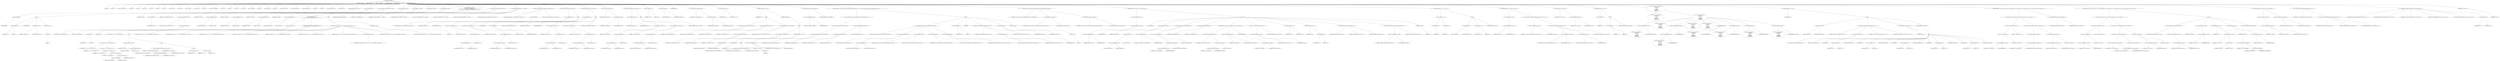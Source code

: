 digraph hostapd_notif_assoc {  
"1000131" [label = "(METHOD,hostapd_notif_assoc)" ]
"1000132" [label = "(PARAM,hostapd_data *hapd)" ]
"1000133" [label = "(PARAM,const u8 *addr)" ]
"1000134" [label = "(PARAM,const u8 *req_ies)" ]
"1000135" [label = "(PARAM,size_t req_ies_len)" ]
"1000136" [label = "(PARAM,int reassoc)" ]
"1000137" [label = "(BLOCK,,)" ]
"1000138" [label = "(LOCAL,v7: int)" ]
"1000139" [label = "(LOCAL,v8: int)" ]
"1000140" [label = "(LOCAL,v9: const unsigned __int8 *)" ]
"1000141" [label = "(LOCAL,v10: int)" ]
"1000142" [label = "(LOCAL,v11: int)" ]
"1000143" [label = "(LOCAL,v12: int)" ]
"1000144" [label = "(LOCAL,v13: int)" ]
"1000145" [label = "(LOCAL,v14: int)" ]
"1000146" [label = "(LOCAL,v15: int)" ]
"1000147" [label = "(LOCAL,v16: const u8 *)" ]
"1000148" [label = "(LOCAL,v17: size_t)" ]
"1000149" [label = "(LOCAL,v18: sta_info *)" ]
"1000150" [label = "(LOCAL,v19: sta_info *)" ]
"1000151" [label = "(LOCAL,v20: int)" ]
"1000152" [label = "(LOCAL,v21: wpa_state_machine *)" ]
"1000153" [label = "(LOCAL,v22: int)" ]
"1000154" [label = "(LOCAL,v23: u8 *)" ]
"1000155" [label = "(LOCAL,v25: int)" ]
"1000156" [label = "(LOCAL,v26: u32)" ]
"1000157" [label = "(LOCAL,v27: unsigned int)" ]
"1000158" [label = "(LOCAL,v28: int)" ]
"1000159" [label = "(LOCAL,v29: wpa_event)" ]
"1000160" [label = "(LOCAL,v30: int)" ]
"1000161" [label = "(LOCAL,fmt: unsigned __int8 *)" ]
"1000162" [label = "(LOCAL,fmta: unsigned __int8 *)" ]
"1000163" [label = "(LOCAL,fmtb: unsigned __int8 *)" ]
"1000164" [label = "(LOCAL,v34: int)" ]
"1000165" [label = "(LOCAL,v37: int)" ]
"1000166" [label = "(LOCAL,elems: ieee802_11_elems)" ]
"1000167" [label = "(LOCAL,buf: u8 [ 1064 ])" ]
"1000168" [label = "(CONTROL_STRUCTURE,if ( !addr ),if ( !addr ))" ]
"1000169" [label = "(<operator>.logicalNot,!addr)" ]
"1000170" [label = "(IDENTIFIER,addr,!addr)" ]
"1000171" [label = "(BLOCK,,)" ]
"1000172" [label = "(<operator>.assignment,v7 = 2)" ]
"1000173" [label = "(IDENTIFIER,v7,v7 = 2)" ]
"1000174" [label = "(LITERAL,2,v7 = 2)" ]
"1000175" [label = "(JUMP_TARGET,LABEL_3)" ]
"1000176" [label = "(wpa_printf,wpa_printf(v7, fmt))" ]
"1000177" [label = "(IDENTIFIER,v7,wpa_printf(v7, fmt))" ]
"1000178" [label = "(IDENTIFIER,fmt,wpa_printf(v7, fmt))" ]
"1000179" [label = "(RETURN,return -1;,return -1;)" ]
"1000180" [label = "(<operator>.minus,-1)" ]
"1000181" [label = "(LITERAL,1,-1)" ]
"1000182" [label = "(<operator>.assignment,v8 = *addr)" ]
"1000183" [label = "(IDENTIFIER,v8,v8 = *addr)" ]
"1000184" [label = "(<operator>.indirection,*addr)" ]
"1000185" [label = "(IDENTIFIER,addr,v8 = *addr)" ]
"1000186" [label = "(<operator>.assignment,v9 = (const unsigned __int8 *)addr[1])" ]
"1000187" [label = "(IDENTIFIER,v9,v9 = (const unsigned __int8 *)addr[1])" ]
"1000188" [label = "(<operator>.cast,(const unsigned __int8 *)addr[1])" ]
"1000189" [label = "(UNKNOWN,const unsigned __int8 *,const unsigned __int8 *)" ]
"1000190" [label = "(<operator>.indirectIndexAccess,addr[1])" ]
"1000191" [label = "(IDENTIFIER,addr,(const unsigned __int8 *)addr[1])" ]
"1000192" [label = "(LITERAL,1,(const unsigned __int8 *)addr[1])" ]
"1000193" [label = "(<operator>.assignment,v10 = addr[2])" ]
"1000194" [label = "(IDENTIFIER,v10,v10 = addr[2])" ]
"1000195" [label = "(<operator>.indirectIndexAccess,addr[2])" ]
"1000196" [label = "(IDENTIFIER,addr,v10 = addr[2])" ]
"1000197" [label = "(LITERAL,2,v10 = addr[2])" ]
"1000198" [label = "(<operator>.assignment,v11 = addr[3])" ]
"1000199" [label = "(IDENTIFIER,v11,v11 = addr[3])" ]
"1000200" [label = "(<operator>.indirectIndexAccess,addr[3])" ]
"1000201" [label = "(IDENTIFIER,addr,v11 = addr[3])" ]
"1000202" [label = "(LITERAL,3,v11 = addr[3])" ]
"1000203" [label = "(<operator>.assignment,v12 = addr[4])" ]
"1000204" [label = "(IDENTIFIER,v12,v12 = addr[4])" ]
"1000205" [label = "(<operator>.indirectIndexAccess,addr[4])" ]
"1000206" [label = "(IDENTIFIER,addr,v12 = addr[4])" ]
"1000207" [label = "(LITERAL,4,v12 = addr[4])" ]
"1000208" [label = "(<operator>.assignment,v13 = addr[5])" ]
"1000209" [label = "(IDENTIFIER,v13,v13 = addr[5])" ]
"1000210" [label = "(<operator>.indirectIndexAccess,addr[5])" ]
"1000211" [label = "(IDENTIFIER,addr,v13 = addr[5])" ]
"1000212" [label = "(LITERAL,5,v13 = addr[5])" ]
"1000213" [label = "(CONTROL_STRUCTURE,if ( (v8 & 1) != 0\n    || !(v12 | v11 | v10 | v8 | (unsigned int)v9 | v13)\n    || (v37 = addr[5], v14 = memcmp(addr, hapd->own_addr, 6u), v13 = v37, !v14) ),if ( (v8 & 1) != 0\n    || !(v12 | v11 | v10 | v8 | (unsigned int)v9 | v13)\n    || (v37 = addr[5], v14 = memcmp(addr, hapd->own_addr, 6u), v13 = v37, !v14) ))" ]
"1000214" [label = "(<operator>.logicalOr,(v8 & 1) != 0\n    || !(v12 | v11 | v10 | v8 | (unsigned int)v9 | v13)\n    || (v37 = addr[5], v14 = memcmp(addr, hapd->own_addr, 6u), v13 = v37, !v14))" ]
"1000215" [label = "(<operator>.notEquals,(v8 & 1) != 0)" ]
"1000216" [label = "(<operator>.and,v8 & 1)" ]
"1000217" [label = "(IDENTIFIER,v8,v8 & 1)" ]
"1000218" [label = "(LITERAL,1,v8 & 1)" ]
"1000219" [label = "(LITERAL,0,(v8 & 1) != 0)" ]
"1000220" [label = "(<operator>.logicalOr,!(v12 | v11 | v10 | v8 | (unsigned int)v9 | v13)\n    || (v37 = addr[5], v14 = memcmp(addr, hapd->own_addr, 6u), v13 = v37, !v14))" ]
"1000221" [label = "(<operator>.logicalNot,!(v12 | v11 | v10 | v8 | (unsigned int)v9 | v13))" ]
"1000222" [label = "(<operator>.or,v12 | v11 | v10 | v8 | (unsigned int)v9 | v13)" ]
"1000223" [label = "(IDENTIFIER,v12,v12 | v11 | v10 | v8 | (unsigned int)v9 | v13)" ]
"1000224" [label = "(<operator>.or,v11 | v10 | v8 | (unsigned int)v9 | v13)" ]
"1000225" [label = "(IDENTIFIER,v11,v11 | v10 | v8 | (unsigned int)v9 | v13)" ]
"1000226" [label = "(<operator>.or,v10 | v8 | (unsigned int)v9 | v13)" ]
"1000227" [label = "(IDENTIFIER,v10,v10 | v8 | (unsigned int)v9 | v13)" ]
"1000228" [label = "(<operator>.or,v8 | (unsigned int)v9 | v13)" ]
"1000229" [label = "(IDENTIFIER,v8,v8 | (unsigned int)v9 | v13)" ]
"1000230" [label = "(<operator>.or,(unsigned int)v9 | v13)" ]
"1000231" [label = "(<operator>.cast,(unsigned int)v9)" ]
"1000232" [label = "(UNKNOWN,unsigned int,unsigned int)" ]
"1000233" [label = "(IDENTIFIER,v9,(unsigned int)v9)" ]
"1000234" [label = "(IDENTIFIER,v13,(unsigned int)v9 | v13)" ]
"1000235" [label = "(BLOCK,,)" ]
"1000236" [label = "(<operator>.assignment,v37 = addr[5])" ]
"1000237" [label = "(IDENTIFIER,v37,v37 = addr[5])" ]
"1000238" [label = "(<operator>.indirectIndexAccess,addr[5])" ]
"1000239" [label = "(IDENTIFIER,addr,v37 = addr[5])" ]
"1000240" [label = "(LITERAL,5,v37 = addr[5])" ]
"1000241" [label = "(BLOCK,,)" ]
"1000242" [label = "(<operator>.assignment,v14 = memcmp(addr, hapd->own_addr, 6u))" ]
"1000243" [label = "(IDENTIFIER,v14,v14 = memcmp(addr, hapd->own_addr, 6u))" ]
"1000244" [label = "(memcmp,memcmp(addr, hapd->own_addr, 6u))" ]
"1000245" [label = "(IDENTIFIER,addr,memcmp(addr, hapd->own_addr, 6u))" ]
"1000246" [label = "(<operator>.indirectFieldAccess,hapd->own_addr)" ]
"1000247" [label = "(IDENTIFIER,hapd,memcmp(addr, hapd->own_addr, 6u))" ]
"1000248" [label = "(FIELD_IDENTIFIER,own_addr,own_addr)" ]
"1000249" [label = "(LITERAL,6u,memcmp(addr, hapd->own_addr, 6u))" ]
"1000250" [label = "(BLOCK,,)" ]
"1000251" [label = "(<operator>.assignment,v13 = v37)" ]
"1000252" [label = "(IDENTIFIER,v13,v13 = v37)" ]
"1000253" [label = "(IDENTIFIER,v37,v13 = v37)" ]
"1000254" [label = "(<operator>.logicalNot,!v14)" ]
"1000255" [label = "(IDENTIFIER,v14,!v14)" ]
"1000256" [label = "(BLOCK,,)" ]
"1000257" [label = "(wpa_printf,wpa_printf(2, v9, v10, v11, v12, v13, v34, &_stack_chk_guard, req_ies, req_ies_len))" ]
"1000258" [label = "(LITERAL,2,wpa_printf(2, v9, v10, v11, v12, v13, v34, &_stack_chk_guard, req_ies, req_ies_len))" ]
"1000259" [label = "(IDENTIFIER,v9,wpa_printf(2, v9, v10, v11, v12, v13, v34, &_stack_chk_guard, req_ies, req_ies_len))" ]
"1000260" [label = "(IDENTIFIER,v10,wpa_printf(2, v9, v10, v11, v12, v13, v34, &_stack_chk_guard, req_ies, req_ies_len))" ]
"1000261" [label = "(IDENTIFIER,v11,wpa_printf(2, v9, v10, v11, v12, v13, v34, &_stack_chk_guard, req_ies, req_ies_len))" ]
"1000262" [label = "(IDENTIFIER,v12,wpa_printf(2, v9, v10, v11, v12, v13, v34, &_stack_chk_guard, req_ies, req_ies_len))" ]
"1000263" [label = "(IDENTIFIER,v13,wpa_printf(2, v9, v10, v11, v12, v13, v34, &_stack_chk_guard, req_ies, req_ies_len))" ]
"1000264" [label = "(IDENTIFIER,v34,wpa_printf(2, v9, v10, v11, v12, v13, v34, &_stack_chk_guard, req_ies, req_ies_len))" ]
"1000265" [label = "(<operator>.addressOf,&_stack_chk_guard)" ]
"1000266" [label = "(IDENTIFIER,_stack_chk_guard,wpa_printf(2, v9, v10, v11, v12, v13, v34, &_stack_chk_guard, req_ies, req_ies_len))" ]
"1000267" [label = "(IDENTIFIER,req_ies,wpa_printf(2, v9, v10, v11, v12, v13, v34, &_stack_chk_guard, req_ies, req_ies_len))" ]
"1000268" [label = "(IDENTIFIER,req_ies_len,wpa_printf(2, v9, v10, v11, v12, v13, v34, &_stack_chk_guard, req_ies, req_ies_len))" ]
"1000269" [label = "(RETURN,return 0;,return 0;)" ]
"1000270" [label = "(LITERAL,0,return 0;)" ]
"1000271" [label = "(random_add_randomness,random_add_randomness(addr, 6u))" ]
"1000272" [label = "(IDENTIFIER,addr,random_add_randomness(addr, 6u))" ]
"1000273" [label = "(LITERAL,6u,random_add_randomness(addr, 6u))" ]
"1000274" [label = "(hostapd_logger,hostapd_logger(hapd, addr, 1u, 2, \"associated\"))" ]
"1000275" [label = "(IDENTIFIER,hapd,hostapd_logger(hapd, addr, 1u, 2, \"associated\"))" ]
"1000276" [label = "(IDENTIFIER,addr,hostapd_logger(hapd, addr, 1u, 2, \"associated\"))" ]
"1000277" [label = "(LITERAL,1u,hostapd_logger(hapd, addr, 1u, 2, \"associated\"))" ]
"1000278" [label = "(LITERAL,2,hostapd_logger(hapd, addr, 1u, 2, \"associated\"))" ]
"1000279" [label = "(LITERAL,\"associated\",hostapd_logger(hapd, addr, 1u, 2, \"associated\"))" ]
"1000280" [label = "(ieee802_11_parse_elems,ieee802_11_parse_elems(req_ies, req_ies_len, &elems, 0))" ]
"1000281" [label = "(IDENTIFIER,req_ies,ieee802_11_parse_elems(req_ies, req_ies_len, &elems, 0))" ]
"1000282" [label = "(IDENTIFIER,req_ies_len,ieee802_11_parse_elems(req_ies, req_ies_len, &elems, 0))" ]
"1000283" [label = "(<operator>.addressOf,&elems)" ]
"1000284" [label = "(IDENTIFIER,elems,ieee802_11_parse_elems(req_ies, req_ies_len, &elems, 0))" ]
"1000285" [label = "(LITERAL,0,ieee802_11_parse_elems(req_ies, req_ies_len, &elems, 0))" ]
"1000286" [label = "(CONTROL_STRUCTURE,if ( elems.wps_ie ),if ( elems.wps_ie ))" ]
"1000287" [label = "(<operator>.fieldAccess,elems.wps_ie)" ]
"1000288" [label = "(IDENTIFIER,elems,if ( elems.wps_ie ))" ]
"1000289" [label = "(FIELD_IDENTIFIER,wps_ie,wps_ie)" ]
"1000290" [label = "(BLOCK,,)" ]
"1000291" [label = "(<operator>.assignment,v16 = elems.wps_ie - 2)" ]
"1000292" [label = "(IDENTIFIER,v16,v16 = elems.wps_ie - 2)" ]
"1000293" [label = "(<operator>.subtraction,elems.wps_ie - 2)" ]
"1000294" [label = "(<operator>.fieldAccess,elems.wps_ie)" ]
"1000295" [label = "(IDENTIFIER,elems,elems.wps_ie - 2)" ]
"1000296" [label = "(FIELD_IDENTIFIER,wps_ie,wps_ie)" ]
"1000297" [label = "(LITERAL,2,elems.wps_ie - 2)" ]
"1000298" [label = "(<operator>.assignment,v17 = elems.wps_ie_len + 2)" ]
"1000299" [label = "(IDENTIFIER,v17,v17 = elems.wps_ie_len + 2)" ]
"1000300" [label = "(<operator>.addition,elems.wps_ie_len + 2)" ]
"1000301" [label = "(<operator>.fieldAccess,elems.wps_ie_len)" ]
"1000302" [label = "(IDENTIFIER,elems,elems.wps_ie_len + 2)" ]
"1000303" [label = "(FIELD_IDENTIFIER,wps_ie_len,wps_ie_len)" ]
"1000304" [label = "(LITERAL,2,elems.wps_ie_len + 2)" ]
"1000305" [label = "(JUMP_TARGET,LABEL_11)" ]
"1000306" [label = "(wpa_printf,wpa_printf(2, fmta))" ]
"1000307" [label = "(LITERAL,2,wpa_printf(2, fmta))" ]
"1000308" [label = "(IDENTIFIER,fmta,wpa_printf(2, fmta))" ]
"1000309" [label = "(CONTROL_STRUCTURE,goto LABEL_12;,goto LABEL_12;)" ]
"1000310" [label = "(CONTROL_STRUCTURE,if ( elems.rsn_ie ),if ( elems.rsn_ie ))" ]
"1000311" [label = "(<operator>.fieldAccess,elems.rsn_ie)" ]
"1000312" [label = "(IDENTIFIER,elems,if ( elems.rsn_ie ))" ]
"1000313" [label = "(FIELD_IDENTIFIER,rsn_ie,rsn_ie)" ]
"1000314" [label = "(BLOCK,,)" ]
"1000315" [label = "(<operator>.assignment,v16 = elems.rsn_ie - 2)" ]
"1000316" [label = "(IDENTIFIER,v16,v16 = elems.rsn_ie - 2)" ]
"1000317" [label = "(<operator>.subtraction,elems.rsn_ie - 2)" ]
"1000318" [label = "(<operator>.fieldAccess,elems.rsn_ie)" ]
"1000319" [label = "(IDENTIFIER,elems,elems.rsn_ie - 2)" ]
"1000320" [label = "(FIELD_IDENTIFIER,rsn_ie,rsn_ie)" ]
"1000321" [label = "(LITERAL,2,elems.rsn_ie - 2)" ]
"1000322" [label = "(<operator>.assignment,v17 = elems.rsn_ie_len + 2)" ]
"1000323" [label = "(IDENTIFIER,v17,v17 = elems.rsn_ie_len + 2)" ]
"1000324" [label = "(<operator>.addition,elems.rsn_ie_len + 2)" ]
"1000325" [label = "(<operator>.fieldAccess,elems.rsn_ie_len)" ]
"1000326" [label = "(IDENTIFIER,elems,elems.rsn_ie_len + 2)" ]
"1000327" [label = "(FIELD_IDENTIFIER,rsn_ie_len,rsn_ie_len)" ]
"1000328" [label = "(LITERAL,2,elems.rsn_ie_len + 2)" ]
"1000329" [label = "(CONTROL_STRUCTURE,goto LABEL_11;,goto LABEL_11;)" ]
"1000330" [label = "(<operator>.assignment,v16 = elems.wpa_ie)" ]
"1000331" [label = "(IDENTIFIER,v16,v16 = elems.wpa_ie)" ]
"1000332" [label = "(<operator>.fieldAccess,elems.wpa_ie)" ]
"1000333" [label = "(IDENTIFIER,elems,v16 = elems.wpa_ie)" ]
"1000334" [label = "(FIELD_IDENTIFIER,wpa_ie,wpa_ie)" ]
"1000335" [label = "(CONTROL_STRUCTURE,if ( elems.wpa_ie ),if ( elems.wpa_ie ))" ]
"1000336" [label = "(<operator>.fieldAccess,elems.wpa_ie)" ]
"1000337" [label = "(IDENTIFIER,elems,if ( elems.wpa_ie ))" ]
"1000338" [label = "(FIELD_IDENTIFIER,wpa_ie,wpa_ie)" ]
"1000339" [label = "(BLOCK,,)" ]
"1000340" [label = "(<operator>.assignment,v16 = elems.wpa_ie - 2)" ]
"1000341" [label = "(IDENTIFIER,v16,v16 = elems.wpa_ie - 2)" ]
"1000342" [label = "(<operator>.subtraction,elems.wpa_ie - 2)" ]
"1000343" [label = "(<operator>.fieldAccess,elems.wpa_ie)" ]
"1000344" [label = "(IDENTIFIER,elems,elems.wpa_ie - 2)" ]
"1000345" [label = "(FIELD_IDENTIFIER,wpa_ie,wpa_ie)" ]
"1000346" [label = "(LITERAL,2,elems.wpa_ie - 2)" ]
"1000347" [label = "(<operator>.assignment,v17 = elems.wpa_ie_len + 2)" ]
"1000348" [label = "(IDENTIFIER,v17,v17 = elems.wpa_ie_len + 2)" ]
"1000349" [label = "(<operator>.addition,elems.wpa_ie_len + 2)" ]
"1000350" [label = "(<operator>.fieldAccess,elems.wpa_ie_len)" ]
"1000351" [label = "(IDENTIFIER,elems,elems.wpa_ie_len + 2)" ]
"1000352" [label = "(FIELD_IDENTIFIER,wpa_ie_len,wpa_ie_len)" ]
"1000353" [label = "(LITERAL,2,elems.wpa_ie_len + 2)" ]
"1000354" [label = "(CONTROL_STRUCTURE,goto LABEL_11;,goto LABEL_11;)" ]
"1000355" [label = "(<operator>.assignment,v17 = 0)" ]
"1000356" [label = "(IDENTIFIER,v17,v17 = 0)" ]
"1000357" [label = "(LITERAL,0,v17 = 0)" ]
"1000358" [label = "(wpa_printf,wpa_printf(2, fmta))" ]
"1000359" [label = "(LITERAL,2,wpa_printf(2, fmta))" ]
"1000360" [label = "(IDENTIFIER,fmta,wpa_printf(2, fmta))" ]
"1000361" [label = "(JUMP_TARGET,LABEL_12)" ]
"1000362" [label = "(<operator>.assignment,v18 = ap_get_sta(hapd, addr))" ]
"1000363" [label = "(IDENTIFIER,v18,v18 = ap_get_sta(hapd, addr))" ]
"1000364" [label = "(ap_get_sta,ap_get_sta(hapd, addr))" ]
"1000365" [label = "(IDENTIFIER,hapd,ap_get_sta(hapd, addr))" ]
"1000366" [label = "(IDENTIFIER,addr,ap_get_sta(hapd, addr))" ]
"1000367" [label = "(<operator>.assignment,v19 = v18)" ]
"1000368" [label = "(IDENTIFIER,v19,v19 = v18)" ]
"1000369" [label = "(IDENTIFIER,v18,v19 = v18)" ]
"1000370" [label = "(CONTROL_STRUCTURE,if ( v18 ),if ( v18 ))" ]
"1000371" [label = "(IDENTIFIER,v18,if ( v18 ))" ]
"1000372" [label = "(BLOCK,,)" ]
"1000373" [label = "(ap_sta_no_session_timeout,ap_sta_no_session_timeout(hapd, v18))" ]
"1000374" [label = "(IDENTIFIER,hapd,ap_sta_no_session_timeout(hapd, v18))" ]
"1000375" [label = "(IDENTIFIER,v18,ap_sta_no_session_timeout(hapd, v18))" ]
"1000376" [label = "(accounting_sta_stop,accounting_sta_stop(hapd, v19))" ]
"1000377" [label = "(IDENTIFIER,hapd,accounting_sta_stop(hapd, v19))" ]
"1000378" [label = "(IDENTIFIER,v19,accounting_sta_stop(hapd, v19))" ]
"1000379" [label = "(<operator>.assignment,v19->timeout_next = STA_NULLFUNC)" ]
"1000380" [label = "(<operator>.indirectFieldAccess,v19->timeout_next)" ]
"1000381" [label = "(IDENTIFIER,v19,v19->timeout_next = STA_NULLFUNC)" ]
"1000382" [label = "(FIELD_IDENTIFIER,timeout_next,timeout_next)" ]
"1000383" [label = "(IDENTIFIER,STA_NULLFUNC,v19->timeout_next = STA_NULLFUNC)" ]
"1000384" [label = "(CONTROL_STRUCTURE,else,else)" ]
"1000385" [label = "(BLOCK,,)" ]
"1000386" [label = "(<operator>.assignment,v19 = ap_sta_add(hapd, addr))" ]
"1000387" [label = "(IDENTIFIER,v19,v19 = ap_sta_add(hapd, addr))" ]
"1000388" [label = "(ap_sta_add,ap_sta_add(hapd, addr))" ]
"1000389" [label = "(IDENTIFIER,hapd,ap_sta_add(hapd, addr))" ]
"1000390" [label = "(IDENTIFIER,addr,ap_sta_add(hapd, addr))" ]
"1000391" [label = "(CONTROL_STRUCTURE,if ( !v19 ),if ( !v19 ))" ]
"1000392" [label = "(<operator>.logicalNot,!v19)" ]
"1000393" [label = "(IDENTIFIER,v19,!v19)" ]
"1000394" [label = "(BLOCK,,)" ]
"1000395" [label = "(hostapd_drv_sta_disassoc,hostapd_drv_sta_disassoc(hapd, addr, 5))" ]
"1000396" [label = "(IDENTIFIER,hapd,hostapd_drv_sta_disassoc(hapd, addr, 5))" ]
"1000397" [label = "(IDENTIFIER,addr,hostapd_drv_sta_disassoc(hapd, addr, 5))" ]
"1000398" [label = "(LITERAL,5,hostapd_drv_sta_disassoc(hapd, addr, 5))" ]
"1000399" [label = "(RETURN,return -1;,return -1;)" ]
"1000400" [label = "(<operator>.minus,-1)" ]
"1000401" [label = "(LITERAL,1,-1)" ]
"1000402" [label = "(<operators>.assignmentAnd,v19->flags &= 0xFFFECFFF)" ]
"1000403" [label = "(<operator>.indirectFieldAccess,v19->flags)" ]
"1000404" [label = "(IDENTIFIER,v19,v19->flags &= 0xFFFECFFF)" ]
"1000405" [label = "(FIELD_IDENTIFIER,flags,flags)" ]
"1000406" [label = "(LITERAL,0xFFFECFFF,v19->flags &= 0xFFFECFFF)" ]
"1000407" [label = "(CONTROL_STRUCTURE,if ( !hapd->iface->drv_max_acl_mac_addrs && hostapd_check_acl(hapd, addr, 0) != 1 ),if ( !hapd->iface->drv_max_acl_mac_addrs && hostapd_check_acl(hapd, addr, 0) != 1 ))" ]
"1000408" [label = "(<operator>.logicalAnd,!hapd->iface->drv_max_acl_mac_addrs && hostapd_check_acl(hapd, addr, 0) != 1)" ]
"1000409" [label = "(<operator>.logicalNot,!hapd->iface->drv_max_acl_mac_addrs)" ]
"1000410" [label = "(<operator>.indirectFieldAccess,hapd->iface->drv_max_acl_mac_addrs)" ]
"1000411" [label = "(<operator>.indirectFieldAccess,hapd->iface)" ]
"1000412" [label = "(IDENTIFIER,hapd,!hapd->iface->drv_max_acl_mac_addrs)" ]
"1000413" [label = "(FIELD_IDENTIFIER,iface,iface)" ]
"1000414" [label = "(FIELD_IDENTIFIER,drv_max_acl_mac_addrs,drv_max_acl_mac_addrs)" ]
"1000415" [label = "(<operator>.notEquals,hostapd_check_acl(hapd, addr, 0) != 1)" ]
"1000416" [label = "(hostapd_check_acl,hostapd_check_acl(hapd, addr, 0))" ]
"1000417" [label = "(IDENTIFIER,hapd,hostapd_check_acl(hapd, addr, 0))" ]
"1000418" [label = "(IDENTIFIER,addr,hostapd_check_acl(hapd, addr, 0))" ]
"1000419" [label = "(LITERAL,0,hostapd_check_acl(hapd, addr, 0))" ]
"1000420" [label = "(LITERAL,1,hostapd_check_acl(hapd, addr, 0) != 1)" ]
"1000421" [label = "(BLOCK,,)" ]
"1000422" [label = "(wpa_printf,wpa_printf(3, (const unsigned __int8 *)addr[2], addr[3], addr[4], addr[5]))" ]
"1000423" [label = "(LITERAL,3,wpa_printf(3, (const unsigned __int8 *)addr[2], addr[3], addr[4], addr[5]))" ]
"1000424" [label = "(<operator>.cast,(const unsigned __int8 *)addr[2])" ]
"1000425" [label = "(UNKNOWN,const unsigned __int8 *,const unsigned __int8 *)" ]
"1000426" [label = "(<operator>.indirectIndexAccess,addr[2])" ]
"1000427" [label = "(IDENTIFIER,addr,(const unsigned __int8 *)addr[2])" ]
"1000428" [label = "(LITERAL,2,(const unsigned __int8 *)addr[2])" ]
"1000429" [label = "(<operator>.indirectIndexAccess,addr[3])" ]
"1000430" [label = "(IDENTIFIER,addr,wpa_printf(3, (const unsigned __int8 *)addr[2], addr[3], addr[4], addr[5]))" ]
"1000431" [label = "(LITERAL,3,wpa_printf(3, (const unsigned __int8 *)addr[2], addr[3], addr[4], addr[5]))" ]
"1000432" [label = "(<operator>.indirectIndexAccess,addr[4])" ]
"1000433" [label = "(IDENTIFIER,addr,wpa_printf(3, (const unsigned __int8 *)addr[2], addr[3], addr[4], addr[5]))" ]
"1000434" [label = "(LITERAL,4,wpa_printf(3, (const unsigned __int8 *)addr[2], addr[3], addr[4], addr[5]))" ]
"1000435" [label = "(<operator>.indirectIndexAccess,addr[5])" ]
"1000436" [label = "(IDENTIFIER,addr,wpa_printf(3, (const unsigned __int8 *)addr[2], addr[3], addr[4], addr[5]))" ]
"1000437" [label = "(LITERAL,5,wpa_printf(3, (const unsigned __int8 *)addr[2], addr[3], addr[4], addr[5]))" ]
"1000438" [label = "(<operator>.assignment,v20 = 1)" ]
"1000439" [label = "(IDENTIFIER,v20,v20 = 1)" ]
"1000440" [label = "(LITERAL,1,v20 = 1)" ]
"1000441" [label = "(JUMP_TARGET,fail)" ]
"1000442" [label = "(hostapd_drv_sta_disassoc,hostapd_drv_sta_disassoc(hapd, v19->addr, v20))" ]
"1000443" [label = "(IDENTIFIER,hapd,hostapd_drv_sta_disassoc(hapd, v19->addr, v20))" ]
"1000444" [label = "(<operator>.indirectFieldAccess,v19->addr)" ]
"1000445" [label = "(IDENTIFIER,v19,hostapd_drv_sta_disassoc(hapd, v19->addr, v20))" ]
"1000446" [label = "(FIELD_IDENTIFIER,addr,addr)" ]
"1000447" [label = "(IDENTIFIER,v20,hostapd_drv_sta_disassoc(hapd, v19->addr, v20))" ]
"1000448" [label = "(ap_free_sta,ap_free_sta(hapd, v19))" ]
"1000449" [label = "(IDENTIFIER,hapd,ap_free_sta(hapd, v19))" ]
"1000450" [label = "(IDENTIFIER,v19,ap_free_sta(hapd, v19))" ]
"1000451" [label = "(RETURN,return -1;,return -1;)" ]
"1000452" [label = "(<operator>.minus,-1)" ]
"1000453" [label = "(LITERAL,1,-1)" ]
"1000454" [label = "(ap_copy_sta_supp_op_classes,ap_copy_sta_supp_op_classes(v19, elems.supp_op_classes, elems.supp_op_classes_len))" ]
"1000455" [label = "(IDENTIFIER,v19,ap_copy_sta_supp_op_classes(v19, elems.supp_op_classes, elems.supp_op_classes_len))" ]
"1000456" [label = "(<operator>.fieldAccess,elems.supp_op_classes)" ]
"1000457" [label = "(IDENTIFIER,elems,ap_copy_sta_supp_op_classes(v19, elems.supp_op_classes, elems.supp_op_classes_len))" ]
"1000458" [label = "(FIELD_IDENTIFIER,supp_op_classes,supp_op_classes)" ]
"1000459" [label = "(<operator>.fieldAccess,elems.supp_op_classes_len)" ]
"1000460" [label = "(IDENTIFIER,elems,ap_copy_sta_supp_op_classes(v19, elems.supp_op_classes, elems.supp_op_classes_len))" ]
"1000461" [label = "(FIELD_IDENTIFIER,supp_op_classes_len,supp_op_classes_len)" ]
"1000462" [label = "(CONTROL_STRUCTURE,if ( !hapd->conf->wpa ),if ( !hapd->conf->wpa ))" ]
"1000463" [label = "(<operator>.logicalNot,!hapd->conf->wpa)" ]
"1000464" [label = "(<operator>.indirectFieldAccess,hapd->conf->wpa)" ]
"1000465" [label = "(<operator>.indirectFieldAccess,hapd->conf)" ]
"1000466" [label = "(IDENTIFIER,hapd,!hapd->conf->wpa)" ]
"1000467" [label = "(FIELD_IDENTIFIER,conf,conf)" ]
"1000468" [label = "(FIELD_IDENTIFIER,wpa,wpa)" ]
"1000469" [label = "(BLOCK,,)" ]
"1000470" [label = "(JUMP_TARGET,LABEL_55)" ]
"1000471" [label = "(<operator>.assignment,v28 = v19->flags & 2)" ]
"1000472" [label = "(IDENTIFIER,v28,v28 = v19->flags & 2)" ]
"1000473" [label = "(<operator>.and,v19->flags & 2)" ]
"1000474" [label = "(<operator>.indirectFieldAccess,v19->flags)" ]
"1000475" [label = "(IDENTIFIER,v19,v19->flags & 2)" ]
"1000476" [label = "(FIELD_IDENTIFIER,flags,flags)" ]
"1000477" [label = "(LITERAL,2,v19->flags & 2)" ]
"1000478" [label = "(<operator>.assignment,v19->flags = v19->flags & 0xFFF7FFFF | 3)" ]
"1000479" [label = "(<operator>.indirectFieldAccess,v19->flags)" ]
"1000480" [label = "(IDENTIFIER,v19,v19->flags = v19->flags & 0xFFF7FFFF | 3)" ]
"1000481" [label = "(FIELD_IDENTIFIER,flags,flags)" ]
"1000482" [label = "(<operator>.or,v19->flags & 0xFFF7FFFF | 3)" ]
"1000483" [label = "(<operator>.and,v19->flags & 0xFFF7FFFF)" ]
"1000484" [label = "(<operator>.indirectFieldAccess,v19->flags)" ]
"1000485" [label = "(IDENTIFIER,v19,v19->flags & 0xFFF7FFFF)" ]
"1000486" [label = "(FIELD_IDENTIFIER,flags,flags)" ]
"1000487" [label = "(LITERAL,0xFFF7FFFF,v19->flags & 0xFFF7FFFF)" ]
"1000488" [label = "(LITERAL,3,v19->flags & 0xFFF7FFFF | 3)" ]
"1000489" [label = "(hostapd_set_sta_flags,hostapd_set_sta_flags(hapd, v19))" ]
"1000490" [label = "(IDENTIFIER,hapd,hostapd_set_sta_flags(hapd, v19))" ]
"1000491" [label = "(IDENTIFIER,v19,hostapd_set_sta_flags(hapd, v19))" ]
"1000492" [label = "(CONTROL_STRUCTURE,if ( reassoc && v19->auth_alg == 2 ),if ( reassoc && v19->auth_alg == 2 ))" ]
"1000493" [label = "(<operator>.logicalAnd,reassoc && v19->auth_alg == 2)" ]
"1000494" [label = "(IDENTIFIER,reassoc,reassoc && v19->auth_alg == 2)" ]
"1000495" [label = "(<operator>.equals,v19->auth_alg == 2)" ]
"1000496" [label = "(<operator>.indirectFieldAccess,v19->auth_alg)" ]
"1000497" [label = "(IDENTIFIER,v19,v19->auth_alg == 2)" ]
"1000498" [label = "(FIELD_IDENTIFIER,auth_alg,auth_alg)" ]
"1000499" [label = "(LITERAL,2,v19->auth_alg == 2)" ]
"1000500" [label = "(<operator>.assignment,v29 = WPA_ASSOC_FT)" ]
"1000501" [label = "(IDENTIFIER,v29,v29 = WPA_ASSOC_FT)" ]
"1000502" [label = "(IDENTIFIER,WPA_ASSOC_FT,v29 = WPA_ASSOC_FT)" ]
"1000503" [label = "(CONTROL_STRUCTURE,else,else)" ]
"1000504" [label = "(<operator>.assignment,v29 = WPA_ASSOC)" ]
"1000505" [label = "(IDENTIFIER,v29,v29 = WPA_ASSOC)" ]
"1000506" [label = "(IDENTIFIER,WPA_ASSOC,v29 = WPA_ASSOC)" ]
"1000507" [label = "(wpa_auth_sm_event,wpa_auth_sm_event(v19->wpa_sm, v29))" ]
"1000508" [label = "(<operator>.indirectFieldAccess,v19->wpa_sm)" ]
"1000509" [label = "(IDENTIFIER,v19,wpa_auth_sm_event(v19->wpa_sm, v29))" ]
"1000510" [label = "(FIELD_IDENTIFIER,wpa_sm,wpa_sm)" ]
"1000511" [label = "(IDENTIFIER,v29,wpa_auth_sm_event(v19->wpa_sm, v29))" ]
"1000512" [label = "(<operator>.assignment,v30 = v28)" ]
"1000513" [label = "(IDENTIFIER,v30,v30 = v28)" ]
"1000514" [label = "(IDENTIFIER,v28,v30 = v28)" ]
"1000515" [label = "(CONTROL_STRUCTURE,if ( v28 ),if ( v28 ))" ]
"1000516" [label = "(IDENTIFIER,v28,if ( v28 ))" ]
"1000517" [label = "(<operator>.assignment,v30 = 1)" ]
"1000518" [label = "(IDENTIFIER,v30,v30 = 1)" ]
"1000519" [label = "(LITERAL,1,v30 = 1)" ]
"1000520" [label = "(hostapd_new_assoc_sta,hostapd_new_assoc_sta(hapd, v19, v30))" ]
"1000521" [label = "(IDENTIFIER,hapd,hostapd_new_assoc_sta(hapd, v19, v30))" ]
"1000522" [label = "(IDENTIFIER,v19,hostapd_new_assoc_sta(hapd, v19, v30))" ]
"1000523" [label = "(IDENTIFIER,v30,hostapd_new_assoc_sta(hapd, v19, v30))" ]
"1000524" [label = "(ieee802_1x_notify_port_enabled,ieee802_1x_notify_port_enabled(v19->eapol_sm, 1))" ]
"1000525" [label = "(<operator>.indirectFieldAccess,v19->eapol_sm)" ]
"1000526" [label = "(IDENTIFIER,v19,ieee802_1x_notify_port_enabled(v19->eapol_sm, 1))" ]
"1000527" [label = "(FIELD_IDENTIFIER,eapol_sm,eapol_sm)" ]
"1000528" [label = "(LITERAL,1,ieee802_1x_notify_port_enabled(v19->eapol_sm, 1))" ]
"1000529" [label = "(RETURN,return 0;,return 0;)" ]
"1000530" [label = "(LITERAL,0,return 0;)" ]
"1000531" [label = "(CONTROL_STRUCTURE,if ( !v16 || !v17 ),if ( !v16 || !v17 ))" ]
"1000532" [label = "(<operator>.logicalOr,!v16 || !v17)" ]
"1000533" [label = "(<operator>.logicalNot,!v16)" ]
"1000534" [label = "(IDENTIFIER,v16,!v16)" ]
"1000535" [label = "(<operator>.logicalNot,!v17)" ]
"1000536" [label = "(IDENTIFIER,v17,!v17)" ]
"1000537" [label = "(BLOCK,,)" ]
"1000538" [label = "(wpa_printf,wpa_printf(2, fmt))" ]
"1000539" [label = "(LITERAL,2,wpa_printf(2, fmt))" ]
"1000540" [label = "(IDENTIFIER,fmt,wpa_printf(2, fmt))" ]
"1000541" [label = "(<operator>.assignment,v20 = 13)" ]
"1000542" [label = "(IDENTIFIER,v20,v20 = 13)" ]
"1000543" [label = "(LITERAL,13,v20 = 13)" ]
"1000544" [label = "(CONTROL_STRUCTURE,goto fail;,goto fail;)" ]
"1000545" [label = "(CONTROL_STRUCTURE,if ( !v19->wpa_sm ),if ( !v19->wpa_sm ))" ]
"1000546" [label = "(<operator>.logicalNot,!v19->wpa_sm)" ]
"1000547" [label = "(<operator>.indirectFieldAccess,v19->wpa_sm)" ]
"1000548" [label = "(IDENTIFIER,v19,!v19->wpa_sm)" ]
"1000549" [label = "(FIELD_IDENTIFIER,wpa_sm,wpa_sm)" ]
"1000550" [label = "(<operator>.assignment,v19->wpa_sm = wpa_auth_sta_init(hapd->wpa_auth, v19->addr, 0))" ]
"1000551" [label = "(<operator>.indirectFieldAccess,v19->wpa_sm)" ]
"1000552" [label = "(IDENTIFIER,v19,v19->wpa_sm = wpa_auth_sta_init(hapd->wpa_auth, v19->addr, 0))" ]
"1000553" [label = "(FIELD_IDENTIFIER,wpa_sm,wpa_sm)" ]
"1000554" [label = "(wpa_auth_sta_init,wpa_auth_sta_init(hapd->wpa_auth, v19->addr, 0))" ]
"1000555" [label = "(<operator>.indirectFieldAccess,hapd->wpa_auth)" ]
"1000556" [label = "(IDENTIFIER,hapd,wpa_auth_sta_init(hapd->wpa_auth, v19->addr, 0))" ]
"1000557" [label = "(FIELD_IDENTIFIER,wpa_auth,wpa_auth)" ]
"1000558" [label = "(<operator>.indirectFieldAccess,v19->addr)" ]
"1000559" [label = "(IDENTIFIER,v19,wpa_auth_sta_init(hapd->wpa_auth, v19->addr, 0))" ]
"1000560" [label = "(FIELD_IDENTIFIER,addr,addr)" ]
"1000561" [label = "(LITERAL,0,wpa_auth_sta_init(hapd->wpa_auth, v19->addr, 0))" ]
"1000562" [label = "(<operator>.assignment,v21 = v19->wpa_sm)" ]
"1000563" [label = "(IDENTIFIER,v21,v21 = v19->wpa_sm)" ]
"1000564" [label = "(<operator>.indirectFieldAccess,v19->wpa_sm)" ]
"1000565" [label = "(IDENTIFIER,v19,v21 = v19->wpa_sm)" ]
"1000566" [label = "(FIELD_IDENTIFIER,wpa_sm,wpa_sm)" ]
"1000567" [label = "(CONTROL_STRUCTURE,if ( !v21 ),if ( !v21 ))" ]
"1000568" [label = "(<operator>.logicalNot,!v21)" ]
"1000569" [label = "(IDENTIFIER,v21,!v21)" ]
"1000570" [label = "(BLOCK,,)" ]
"1000571" [label = "(<operator>.assignment,v7 = 5)" ]
"1000572" [label = "(IDENTIFIER,v7,v7 = 5)" ]
"1000573" [label = "(LITERAL,5,v7 = 5)" ]
"1000574" [label = "(CONTROL_STRUCTURE,goto LABEL_3;,goto LABEL_3;)" ]
"1000575" [label = "(<operator>.assignment,v22 = wpa_validate_wpa_ie(\n          hapd->wpa_auth,\n          v21,\n          hapd->iface->freq,\n          v16,\n          v17,\n          elems.mdie,\n          elems.mdie_len,\n          elems.owe_dh,\n          elems.owe_dh_len))" ]
"1000576" [label = "(IDENTIFIER,v22,v22 = wpa_validate_wpa_ie(\n          hapd->wpa_auth,\n          v21,\n          hapd->iface->freq,\n          v16,\n          v17,\n          elems.mdie,\n          elems.mdie_len,\n          elems.owe_dh,\n          elems.owe_dh_len))" ]
"1000577" [label = "(wpa_validate_wpa_ie,wpa_validate_wpa_ie(\n          hapd->wpa_auth,\n          v21,\n          hapd->iface->freq,\n          v16,\n          v17,\n          elems.mdie,\n          elems.mdie_len,\n          elems.owe_dh,\n          elems.owe_dh_len))" ]
"1000578" [label = "(<operator>.indirectFieldAccess,hapd->wpa_auth)" ]
"1000579" [label = "(IDENTIFIER,hapd,wpa_validate_wpa_ie(\n          hapd->wpa_auth,\n          v21,\n          hapd->iface->freq,\n          v16,\n          v17,\n          elems.mdie,\n          elems.mdie_len,\n          elems.owe_dh,\n          elems.owe_dh_len))" ]
"1000580" [label = "(FIELD_IDENTIFIER,wpa_auth,wpa_auth)" ]
"1000581" [label = "(IDENTIFIER,v21,wpa_validate_wpa_ie(\n          hapd->wpa_auth,\n          v21,\n          hapd->iface->freq,\n          v16,\n          v17,\n          elems.mdie,\n          elems.mdie_len,\n          elems.owe_dh,\n          elems.owe_dh_len))" ]
"1000582" [label = "(<operator>.indirectFieldAccess,hapd->iface->freq)" ]
"1000583" [label = "(<operator>.indirectFieldAccess,hapd->iface)" ]
"1000584" [label = "(IDENTIFIER,hapd,wpa_validate_wpa_ie(\n          hapd->wpa_auth,\n          v21,\n          hapd->iface->freq,\n          v16,\n          v17,\n          elems.mdie,\n          elems.mdie_len,\n          elems.owe_dh,\n          elems.owe_dh_len))" ]
"1000585" [label = "(FIELD_IDENTIFIER,iface,iface)" ]
"1000586" [label = "(FIELD_IDENTIFIER,freq,freq)" ]
"1000587" [label = "(IDENTIFIER,v16,wpa_validate_wpa_ie(\n          hapd->wpa_auth,\n          v21,\n          hapd->iface->freq,\n          v16,\n          v17,\n          elems.mdie,\n          elems.mdie_len,\n          elems.owe_dh,\n          elems.owe_dh_len))" ]
"1000588" [label = "(IDENTIFIER,v17,wpa_validate_wpa_ie(\n          hapd->wpa_auth,\n          v21,\n          hapd->iface->freq,\n          v16,\n          v17,\n          elems.mdie,\n          elems.mdie_len,\n          elems.owe_dh,\n          elems.owe_dh_len))" ]
"1000589" [label = "(<operator>.fieldAccess,elems.mdie)" ]
"1000590" [label = "(IDENTIFIER,elems,wpa_validate_wpa_ie(\n          hapd->wpa_auth,\n          v21,\n          hapd->iface->freq,\n          v16,\n          v17,\n          elems.mdie,\n          elems.mdie_len,\n          elems.owe_dh,\n          elems.owe_dh_len))" ]
"1000591" [label = "(FIELD_IDENTIFIER,mdie,mdie)" ]
"1000592" [label = "(<operator>.fieldAccess,elems.mdie_len)" ]
"1000593" [label = "(IDENTIFIER,elems,wpa_validate_wpa_ie(\n          hapd->wpa_auth,\n          v21,\n          hapd->iface->freq,\n          v16,\n          v17,\n          elems.mdie,\n          elems.mdie_len,\n          elems.owe_dh,\n          elems.owe_dh_len))" ]
"1000594" [label = "(FIELD_IDENTIFIER,mdie_len,mdie_len)" ]
"1000595" [label = "(<operator>.fieldAccess,elems.owe_dh)" ]
"1000596" [label = "(IDENTIFIER,elems,wpa_validate_wpa_ie(\n          hapd->wpa_auth,\n          v21,\n          hapd->iface->freq,\n          v16,\n          v17,\n          elems.mdie,\n          elems.mdie_len,\n          elems.owe_dh,\n          elems.owe_dh_len))" ]
"1000597" [label = "(FIELD_IDENTIFIER,owe_dh,owe_dh)" ]
"1000598" [label = "(<operator>.fieldAccess,elems.owe_dh_len)" ]
"1000599" [label = "(IDENTIFIER,elems,wpa_validate_wpa_ie(\n          hapd->wpa_auth,\n          v21,\n          hapd->iface->freq,\n          v16,\n          v17,\n          elems.mdie,\n          elems.mdie_len,\n          elems.owe_dh,\n          elems.owe_dh_len))" ]
"1000600" [label = "(FIELD_IDENTIFIER,owe_dh_len,owe_dh_len)" ]
"1000601" [label = "(CONTROL_STRUCTURE,if ( v22 ),if ( v22 ))" ]
"1000602" [label = "(IDENTIFIER,v22,if ( v22 ))" ]
"1000603" [label = "(BLOCK,,)" ]
"1000604" [label = "(wpa_printf,wpa_printf(2, fmtb))" ]
"1000605" [label = "(LITERAL,2,wpa_printf(2, fmtb))" ]
"1000606" [label = "(IDENTIFIER,fmtb,wpa_printf(2, fmtb))" ]
"1000607" [label = "(wpa_hexdump,wpa_hexdump(2, (const unsigned __int8 *)\"IE\", v16, v17))" ]
"1000608" [label = "(LITERAL,2,wpa_hexdump(2, (const unsigned __int8 *)\"IE\", v16, v17))" ]
"1000609" [label = "(<operator>.cast,(const unsigned __int8 *)\"IE\")" ]
"1000610" [label = "(UNKNOWN,const unsigned __int8 *,const unsigned __int8 *)" ]
"1000611" [label = "(LITERAL,\"IE\",(const unsigned __int8 *)\"IE\")" ]
"1000612" [label = "(IDENTIFIER,v16,wpa_hexdump(2, (const unsigned __int8 *)\"IE\", v16, v17))" ]
"1000613" [label = "(IDENTIFIER,v17,wpa_hexdump(2, (const unsigned __int8 *)\"IE\", v16, v17))" ]
"1000614" [label = "(CONTROL_STRUCTURE,switch ( v22 ),switch ( v22 ))" ]
"1000615" [label = "(IDENTIFIER,v22,switch ( v22 ))" ]
"1000616" [label = "(BLOCK,,)" ]
"1000617" [label = "(JUMP_TARGET,case 2)" ]
"1000618" [label = "(<operator>.assignment,v20 = 18)" ]
"1000619" [label = "(IDENTIFIER,v20,v20 = 18)" ]
"1000620" [label = "(LITERAL,18,v20 = 18)" ]
"1000621" [label = "(CONTROL_STRUCTURE,break;,break;)" ]
"1000622" [label = "(JUMP_TARGET,case 3)" ]
"1000623" [label = "(<operator>.assignment,v20 = 19)" ]
"1000624" [label = "(IDENTIFIER,v20,v20 = 19)" ]
"1000625" [label = "(LITERAL,19,v20 = 19)" ]
"1000626" [label = "(CONTROL_STRUCTURE,break;,break;)" ]
"1000627" [label = "(JUMP_TARGET,case 4)" ]
"1000628" [label = "(<operator>.assignment,v20 = 20)" ]
"1000629" [label = "(IDENTIFIER,v20,v20 = 20)" ]
"1000630" [label = "(LITERAL,20,v20 = 20)" ]
"1000631" [label = "(CONTROL_STRUCTURE,break;,break;)" ]
"1000632" [label = "(JUMP_TARGET,case 8)" ]
"1000633" [label = "(<operator>.assignment,v20 = 24)" ]
"1000634" [label = "(IDENTIFIER,v20,v20 = 24)" ]
"1000635" [label = "(LITERAL,24,v20 = 24)" ]
"1000636" [label = "(CONTROL_STRUCTURE,break;,break;)" ]
"1000637" [label = "(JUMP_TARGET,default)" ]
"1000638" [label = "(<operator>.assignment,v20 = 13)" ]
"1000639" [label = "(IDENTIFIER,v20,v20 = 13)" ]
"1000640" [label = "(LITERAL,13,v20 = 13)" ]
"1000641" [label = "(CONTROL_STRUCTURE,break;,break;)" ]
"1000642" [label = "(CONTROL_STRUCTURE,goto fail;,goto fail;)" ]
"1000643" [label = "(CONTROL_STRUCTURE,if ( (~v19->flags & 0x402) == 0 && !v19->sa_query_timed_out && v19->sa_query_count > 0 ),if ( (~v19->flags & 0x402) == 0 && !v19->sa_query_timed_out && v19->sa_query_count > 0 ))" ]
"1000644" [label = "(<operator>.logicalAnd,(~v19->flags & 0x402) == 0 && !v19->sa_query_timed_out && v19->sa_query_count > 0)" ]
"1000645" [label = "(<operator>.equals,(~v19->flags & 0x402) == 0)" ]
"1000646" [label = "(<operator>.and,~v19->flags & 0x402)" ]
"1000647" [label = "(<operator>.indirectFieldAccess,~v19->flags)" ]
"1000648" [label = "(IDENTIFIER,~v19,~v19->flags & 0x402)" ]
"1000649" [label = "(FIELD_IDENTIFIER,flags,flags)" ]
"1000650" [label = "(LITERAL,0x402,~v19->flags & 0x402)" ]
"1000651" [label = "(LITERAL,0,(~v19->flags & 0x402) == 0)" ]
"1000652" [label = "(<operator>.logicalAnd,!v19->sa_query_timed_out && v19->sa_query_count > 0)" ]
"1000653" [label = "(<operator>.logicalNot,!v19->sa_query_timed_out)" ]
"1000654" [label = "(<operator>.indirectFieldAccess,v19->sa_query_timed_out)" ]
"1000655" [label = "(IDENTIFIER,v19,!v19->sa_query_timed_out)" ]
"1000656" [label = "(FIELD_IDENTIFIER,sa_query_timed_out,sa_query_timed_out)" ]
"1000657" [label = "(<operator>.greaterThan,v19->sa_query_count > 0)" ]
"1000658" [label = "(<operator>.indirectFieldAccess,v19->sa_query_count)" ]
"1000659" [label = "(IDENTIFIER,v19,v19->sa_query_count > 0)" ]
"1000660" [label = "(FIELD_IDENTIFIER,sa_query_count,sa_query_count)" ]
"1000661" [label = "(LITERAL,0,v19->sa_query_count > 0)" ]
"1000662" [label = "(ap_check_sa_query_timeout,ap_check_sa_query_timeout(hapd, v19))" ]
"1000663" [label = "(IDENTIFIER,hapd,ap_check_sa_query_timeout(hapd, v19))" ]
"1000664" [label = "(IDENTIFIER,v19,ap_check_sa_query_timeout(hapd, v19))" ]
"1000665" [label = "(CONTROL_STRUCTURE,if ( (~v19->flags & 0x402) != 0 || (v15 = v19->sa_query_timed_out) != 0 || v19->auth_alg == 2 ),if ( (~v19->flags & 0x402) != 0 || (v15 = v19->sa_query_timed_out) != 0 || v19->auth_alg == 2 ))" ]
"1000666" [label = "(<operator>.logicalOr,(~v19->flags & 0x402) != 0 || (v15 = v19->sa_query_timed_out) != 0 || v19->auth_alg == 2)" ]
"1000667" [label = "(<operator>.notEquals,(~v19->flags & 0x402) != 0)" ]
"1000668" [label = "(<operator>.and,~v19->flags & 0x402)" ]
"1000669" [label = "(<operator>.indirectFieldAccess,~v19->flags)" ]
"1000670" [label = "(IDENTIFIER,~v19,~v19->flags & 0x402)" ]
"1000671" [label = "(FIELD_IDENTIFIER,flags,flags)" ]
"1000672" [label = "(LITERAL,0x402,~v19->flags & 0x402)" ]
"1000673" [label = "(LITERAL,0,(~v19->flags & 0x402) != 0)" ]
"1000674" [label = "(<operator>.logicalOr,(v15 = v19->sa_query_timed_out) != 0 || v19->auth_alg == 2)" ]
"1000675" [label = "(<operator>.notEquals,(v15 = v19->sa_query_timed_out) != 0)" ]
"1000676" [label = "(<operator>.assignment,v15 = v19->sa_query_timed_out)" ]
"1000677" [label = "(IDENTIFIER,v15,v15 = v19->sa_query_timed_out)" ]
"1000678" [label = "(<operator>.indirectFieldAccess,v19->sa_query_timed_out)" ]
"1000679" [label = "(IDENTIFIER,v19,v15 = v19->sa_query_timed_out)" ]
"1000680" [label = "(FIELD_IDENTIFIER,sa_query_timed_out,sa_query_timed_out)" ]
"1000681" [label = "(LITERAL,0,(v15 = v19->sa_query_timed_out) != 0)" ]
"1000682" [label = "(<operator>.equals,v19->auth_alg == 2)" ]
"1000683" [label = "(<operator>.indirectFieldAccess,v19->auth_alg)" ]
"1000684" [label = "(IDENTIFIER,v19,v19->auth_alg == 2)" ]
"1000685" [label = "(FIELD_IDENTIFIER,auth_alg,auth_alg)" ]
"1000686" [label = "(LITERAL,2,v19->auth_alg == 2)" ]
"1000687" [label = "(BLOCK,,)" ]
"1000688" [label = "(<operator>.assignment,v25 = wpa_auth_uses_mfp(v19->wpa_sm))" ]
"1000689" [label = "(IDENTIFIER,v25,v25 = wpa_auth_uses_mfp(v19->wpa_sm))" ]
"1000690" [label = "(wpa_auth_uses_mfp,wpa_auth_uses_mfp(v19->wpa_sm))" ]
"1000691" [label = "(<operator>.indirectFieldAccess,v19->wpa_sm)" ]
"1000692" [label = "(IDENTIFIER,v19,wpa_auth_uses_mfp(v19->wpa_sm))" ]
"1000693" [label = "(FIELD_IDENTIFIER,wpa_sm,wpa_sm)" ]
"1000694" [label = "(<operator>.assignment,v26 = v19->flags)" ]
"1000695" [label = "(IDENTIFIER,v26,v26 = v19->flags)" ]
"1000696" [label = "(<operator>.indirectFieldAccess,v19->flags)" ]
"1000697" [label = "(IDENTIFIER,v19,v26 = v19->flags)" ]
"1000698" [label = "(FIELD_IDENTIFIER,flags,flags)" ]
"1000699" [label = "(CONTROL_STRUCTURE,if ( v25 ),if ( v25 ))" ]
"1000700" [label = "(IDENTIFIER,v25,if ( v25 ))" ]
"1000701" [label = "(<operator>.assignment,v27 = v26 | 0x400)" ]
"1000702" [label = "(IDENTIFIER,v27,v27 = v26 | 0x400)" ]
"1000703" [label = "(<operator>.or,v26 | 0x400)" ]
"1000704" [label = "(IDENTIFIER,v26,v26 | 0x400)" ]
"1000705" [label = "(LITERAL,0x400,v26 | 0x400)" ]
"1000706" [label = "(CONTROL_STRUCTURE,else,else)" ]
"1000707" [label = "(<operator>.assignment,v27 = v26 & 0xFFFFFBFF)" ]
"1000708" [label = "(IDENTIFIER,v27,v27 = v26 & 0xFFFFFBFF)" ]
"1000709" [label = "(<operator>.and,v26 & 0xFFFFFBFF)" ]
"1000710" [label = "(IDENTIFIER,v26,v26 & 0xFFFFFBFF)" ]
"1000711" [label = "(LITERAL,0xFFFFFBFF,v26 & 0xFFFFFBFF)" ]
"1000712" [label = "(<operator>.assignment,v19->flags = v27)" ]
"1000713" [label = "(<operator>.indirectFieldAccess,v19->flags)" ]
"1000714" [label = "(IDENTIFIER,v19,v19->flags = v27)" ]
"1000715" [label = "(FIELD_IDENTIFIER,flags,flags)" ]
"1000716" [label = "(IDENTIFIER,v27,v19->flags = v27)" ]
"1000717" [label = "(CONTROL_STRUCTURE,goto LABEL_55;,goto LABEL_55;)" ]
"1000718" [label = "(CONTROL_STRUCTURE,if ( !v19->sa_query_count ),if ( !v19->sa_query_count ))" ]
"1000719" [label = "(<operator>.logicalNot,!v19->sa_query_count)" ]
"1000720" [label = "(<operator>.indirectFieldAccess,v19->sa_query_count)" ]
"1000721" [label = "(IDENTIFIER,v19,!v19->sa_query_count)" ]
"1000722" [label = "(FIELD_IDENTIFIER,sa_query_count,sa_query_count)" ]
"1000723" [label = "(ap_sta_start_sa_query,ap_sta_start_sa_query(hapd, v19))" ]
"1000724" [label = "(IDENTIFIER,hapd,ap_sta_start_sa_query(hapd, v19))" ]
"1000725" [label = "(IDENTIFIER,v19,ap_sta_start_sa_query(hapd, v19))" ]
"1000726" [label = "(<operator>.assignment,v23 = hostapd_eid_assoc_comeback_time(hapd, v19, buf))" ]
"1000727" [label = "(IDENTIFIER,v23,v23 = hostapd_eid_assoc_comeback_time(hapd, v19, buf))" ]
"1000728" [label = "(hostapd_eid_assoc_comeback_time,hostapd_eid_assoc_comeback_time(hapd, v19, buf))" ]
"1000729" [label = "(IDENTIFIER,hapd,hostapd_eid_assoc_comeback_time(hapd, v19, buf))" ]
"1000730" [label = "(IDENTIFIER,v19,hostapd_eid_assoc_comeback_time(hapd, v19, buf))" ]
"1000731" [label = "(IDENTIFIER,buf,hostapd_eid_assoc_comeback_time(hapd, v19, buf))" ]
"1000732" [label = "(hostapd_sta_assoc,hostapd_sta_assoc(hapd, addr, reassoc, 0x1Eu, buf, v23 - buf))" ]
"1000733" [label = "(IDENTIFIER,hapd,hostapd_sta_assoc(hapd, addr, reassoc, 0x1Eu, buf, v23 - buf))" ]
"1000734" [label = "(IDENTIFIER,addr,hostapd_sta_assoc(hapd, addr, reassoc, 0x1Eu, buf, v23 - buf))" ]
"1000735" [label = "(IDENTIFIER,reassoc,hostapd_sta_assoc(hapd, addr, reassoc, 0x1Eu, buf, v23 - buf))" ]
"1000736" [label = "(LITERAL,0x1Eu,hostapd_sta_assoc(hapd, addr, reassoc, 0x1Eu, buf, v23 - buf))" ]
"1000737" [label = "(IDENTIFIER,buf,hostapd_sta_assoc(hapd, addr, reassoc, 0x1Eu, buf, v23 - buf))" ]
"1000738" [label = "(<operator>.subtraction,v23 - buf)" ]
"1000739" [label = "(IDENTIFIER,v23,v23 - buf)" ]
"1000740" [label = "(IDENTIFIER,buf,v23 - buf)" ]
"1000741" [label = "(RETURN,return v15;,return v15;)" ]
"1000742" [label = "(IDENTIFIER,v15,return v15;)" ]
"1000743" [label = "(METHOD_RETURN,int __fastcall)" ]
  "1000131" -> "1000132" 
  "1000131" -> "1000133" 
  "1000131" -> "1000134" 
  "1000131" -> "1000135" 
  "1000131" -> "1000136" 
  "1000131" -> "1000137" 
  "1000131" -> "1000743" 
  "1000137" -> "1000138" 
  "1000137" -> "1000139" 
  "1000137" -> "1000140" 
  "1000137" -> "1000141" 
  "1000137" -> "1000142" 
  "1000137" -> "1000143" 
  "1000137" -> "1000144" 
  "1000137" -> "1000145" 
  "1000137" -> "1000146" 
  "1000137" -> "1000147" 
  "1000137" -> "1000148" 
  "1000137" -> "1000149" 
  "1000137" -> "1000150" 
  "1000137" -> "1000151" 
  "1000137" -> "1000152" 
  "1000137" -> "1000153" 
  "1000137" -> "1000154" 
  "1000137" -> "1000155" 
  "1000137" -> "1000156" 
  "1000137" -> "1000157" 
  "1000137" -> "1000158" 
  "1000137" -> "1000159" 
  "1000137" -> "1000160" 
  "1000137" -> "1000161" 
  "1000137" -> "1000162" 
  "1000137" -> "1000163" 
  "1000137" -> "1000164" 
  "1000137" -> "1000165" 
  "1000137" -> "1000166" 
  "1000137" -> "1000167" 
  "1000137" -> "1000168" 
  "1000137" -> "1000182" 
  "1000137" -> "1000186" 
  "1000137" -> "1000193" 
  "1000137" -> "1000198" 
  "1000137" -> "1000203" 
  "1000137" -> "1000208" 
  "1000137" -> "1000213" 
  "1000137" -> "1000271" 
  "1000137" -> "1000274" 
  "1000137" -> "1000280" 
  "1000137" -> "1000286" 
  "1000137" -> "1000310" 
  "1000137" -> "1000330" 
  "1000137" -> "1000335" 
  "1000137" -> "1000355" 
  "1000137" -> "1000358" 
  "1000137" -> "1000361" 
  "1000137" -> "1000362" 
  "1000137" -> "1000367" 
  "1000137" -> "1000370" 
  "1000137" -> "1000402" 
  "1000137" -> "1000407" 
  "1000137" -> "1000454" 
  "1000137" -> "1000462" 
  "1000137" -> "1000531" 
  "1000137" -> "1000545" 
  "1000137" -> "1000562" 
  "1000137" -> "1000567" 
  "1000137" -> "1000575" 
  "1000137" -> "1000601" 
  "1000137" -> "1000643" 
  "1000137" -> "1000665" 
  "1000137" -> "1000718" 
  "1000137" -> "1000726" 
  "1000137" -> "1000732" 
  "1000137" -> "1000741" 
  "1000168" -> "1000169" 
  "1000168" -> "1000171" 
  "1000169" -> "1000170" 
  "1000171" -> "1000172" 
  "1000171" -> "1000175" 
  "1000171" -> "1000176" 
  "1000171" -> "1000179" 
  "1000172" -> "1000173" 
  "1000172" -> "1000174" 
  "1000176" -> "1000177" 
  "1000176" -> "1000178" 
  "1000179" -> "1000180" 
  "1000180" -> "1000181" 
  "1000182" -> "1000183" 
  "1000182" -> "1000184" 
  "1000184" -> "1000185" 
  "1000186" -> "1000187" 
  "1000186" -> "1000188" 
  "1000188" -> "1000189" 
  "1000188" -> "1000190" 
  "1000190" -> "1000191" 
  "1000190" -> "1000192" 
  "1000193" -> "1000194" 
  "1000193" -> "1000195" 
  "1000195" -> "1000196" 
  "1000195" -> "1000197" 
  "1000198" -> "1000199" 
  "1000198" -> "1000200" 
  "1000200" -> "1000201" 
  "1000200" -> "1000202" 
  "1000203" -> "1000204" 
  "1000203" -> "1000205" 
  "1000205" -> "1000206" 
  "1000205" -> "1000207" 
  "1000208" -> "1000209" 
  "1000208" -> "1000210" 
  "1000210" -> "1000211" 
  "1000210" -> "1000212" 
  "1000213" -> "1000214" 
  "1000213" -> "1000256" 
  "1000214" -> "1000215" 
  "1000214" -> "1000220" 
  "1000215" -> "1000216" 
  "1000215" -> "1000219" 
  "1000216" -> "1000217" 
  "1000216" -> "1000218" 
  "1000220" -> "1000221" 
  "1000220" -> "1000235" 
  "1000221" -> "1000222" 
  "1000222" -> "1000223" 
  "1000222" -> "1000224" 
  "1000224" -> "1000225" 
  "1000224" -> "1000226" 
  "1000226" -> "1000227" 
  "1000226" -> "1000228" 
  "1000228" -> "1000229" 
  "1000228" -> "1000230" 
  "1000230" -> "1000231" 
  "1000230" -> "1000234" 
  "1000231" -> "1000232" 
  "1000231" -> "1000233" 
  "1000235" -> "1000236" 
  "1000235" -> "1000241" 
  "1000236" -> "1000237" 
  "1000236" -> "1000238" 
  "1000238" -> "1000239" 
  "1000238" -> "1000240" 
  "1000241" -> "1000242" 
  "1000241" -> "1000250" 
  "1000242" -> "1000243" 
  "1000242" -> "1000244" 
  "1000244" -> "1000245" 
  "1000244" -> "1000246" 
  "1000244" -> "1000249" 
  "1000246" -> "1000247" 
  "1000246" -> "1000248" 
  "1000250" -> "1000251" 
  "1000250" -> "1000254" 
  "1000251" -> "1000252" 
  "1000251" -> "1000253" 
  "1000254" -> "1000255" 
  "1000256" -> "1000257" 
  "1000256" -> "1000269" 
  "1000257" -> "1000258" 
  "1000257" -> "1000259" 
  "1000257" -> "1000260" 
  "1000257" -> "1000261" 
  "1000257" -> "1000262" 
  "1000257" -> "1000263" 
  "1000257" -> "1000264" 
  "1000257" -> "1000265" 
  "1000257" -> "1000267" 
  "1000257" -> "1000268" 
  "1000265" -> "1000266" 
  "1000269" -> "1000270" 
  "1000271" -> "1000272" 
  "1000271" -> "1000273" 
  "1000274" -> "1000275" 
  "1000274" -> "1000276" 
  "1000274" -> "1000277" 
  "1000274" -> "1000278" 
  "1000274" -> "1000279" 
  "1000280" -> "1000281" 
  "1000280" -> "1000282" 
  "1000280" -> "1000283" 
  "1000280" -> "1000285" 
  "1000283" -> "1000284" 
  "1000286" -> "1000287" 
  "1000286" -> "1000290" 
  "1000287" -> "1000288" 
  "1000287" -> "1000289" 
  "1000290" -> "1000291" 
  "1000290" -> "1000298" 
  "1000290" -> "1000305" 
  "1000290" -> "1000306" 
  "1000290" -> "1000309" 
  "1000291" -> "1000292" 
  "1000291" -> "1000293" 
  "1000293" -> "1000294" 
  "1000293" -> "1000297" 
  "1000294" -> "1000295" 
  "1000294" -> "1000296" 
  "1000298" -> "1000299" 
  "1000298" -> "1000300" 
  "1000300" -> "1000301" 
  "1000300" -> "1000304" 
  "1000301" -> "1000302" 
  "1000301" -> "1000303" 
  "1000306" -> "1000307" 
  "1000306" -> "1000308" 
  "1000310" -> "1000311" 
  "1000310" -> "1000314" 
  "1000311" -> "1000312" 
  "1000311" -> "1000313" 
  "1000314" -> "1000315" 
  "1000314" -> "1000322" 
  "1000314" -> "1000329" 
  "1000315" -> "1000316" 
  "1000315" -> "1000317" 
  "1000317" -> "1000318" 
  "1000317" -> "1000321" 
  "1000318" -> "1000319" 
  "1000318" -> "1000320" 
  "1000322" -> "1000323" 
  "1000322" -> "1000324" 
  "1000324" -> "1000325" 
  "1000324" -> "1000328" 
  "1000325" -> "1000326" 
  "1000325" -> "1000327" 
  "1000330" -> "1000331" 
  "1000330" -> "1000332" 
  "1000332" -> "1000333" 
  "1000332" -> "1000334" 
  "1000335" -> "1000336" 
  "1000335" -> "1000339" 
  "1000336" -> "1000337" 
  "1000336" -> "1000338" 
  "1000339" -> "1000340" 
  "1000339" -> "1000347" 
  "1000339" -> "1000354" 
  "1000340" -> "1000341" 
  "1000340" -> "1000342" 
  "1000342" -> "1000343" 
  "1000342" -> "1000346" 
  "1000343" -> "1000344" 
  "1000343" -> "1000345" 
  "1000347" -> "1000348" 
  "1000347" -> "1000349" 
  "1000349" -> "1000350" 
  "1000349" -> "1000353" 
  "1000350" -> "1000351" 
  "1000350" -> "1000352" 
  "1000355" -> "1000356" 
  "1000355" -> "1000357" 
  "1000358" -> "1000359" 
  "1000358" -> "1000360" 
  "1000362" -> "1000363" 
  "1000362" -> "1000364" 
  "1000364" -> "1000365" 
  "1000364" -> "1000366" 
  "1000367" -> "1000368" 
  "1000367" -> "1000369" 
  "1000370" -> "1000371" 
  "1000370" -> "1000372" 
  "1000370" -> "1000384" 
  "1000372" -> "1000373" 
  "1000372" -> "1000376" 
  "1000372" -> "1000379" 
  "1000373" -> "1000374" 
  "1000373" -> "1000375" 
  "1000376" -> "1000377" 
  "1000376" -> "1000378" 
  "1000379" -> "1000380" 
  "1000379" -> "1000383" 
  "1000380" -> "1000381" 
  "1000380" -> "1000382" 
  "1000384" -> "1000385" 
  "1000385" -> "1000386" 
  "1000385" -> "1000391" 
  "1000386" -> "1000387" 
  "1000386" -> "1000388" 
  "1000388" -> "1000389" 
  "1000388" -> "1000390" 
  "1000391" -> "1000392" 
  "1000391" -> "1000394" 
  "1000392" -> "1000393" 
  "1000394" -> "1000395" 
  "1000394" -> "1000399" 
  "1000395" -> "1000396" 
  "1000395" -> "1000397" 
  "1000395" -> "1000398" 
  "1000399" -> "1000400" 
  "1000400" -> "1000401" 
  "1000402" -> "1000403" 
  "1000402" -> "1000406" 
  "1000403" -> "1000404" 
  "1000403" -> "1000405" 
  "1000407" -> "1000408" 
  "1000407" -> "1000421" 
  "1000408" -> "1000409" 
  "1000408" -> "1000415" 
  "1000409" -> "1000410" 
  "1000410" -> "1000411" 
  "1000410" -> "1000414" 
  "1000411" -> "1000412" 
  "1000411" -> "1000413" 
  "1000415" -> "1000416" 
  "1000415" -> "1000420" 
  "1000416" -> "1000417" 
  "1000416" -> "1000418" 
  "1000416" -> "1000419" 
  "1000421" -> "1000422" 
  "1000421" -> "1000438" 
  "1000421" -> "1000441" 
  "1000421" -> "1000442" 
  "1000421" -> "1000448" 
  "1000421" -> "1000451" 
  "1000422" -> "1000423" 
  "1000422" -> "1000424" 
  "1000422" -> "1000429" 
  "1000422" -> "1000432" 
  "1000422" -> "1000435" 
  "1000424" -> "1000425" 
  "1000424" -> "1000426" 
  "1000426" -> "1000427" 
  "1000426" -> "1000428" 
  "1000429" -> "1000430" 
  "1000429" -> "1000431" 
  "1000432" -> "1000433" 
  "1000432" -> "1000434" 
  "1000435" -> "1000436" 
  "1000435" -> "1000437" 
  "1000438" -> "1000439" 
  "1000438" -> "1000440" 
  "1000442" -> "1000443" 
  "1000442" -> "1000444" 
  "1000442" -> "1000447" 
  "1000444" -> "1000445" 
  "1000444" -> "1000446" 
  "1000448" -> "1000449" 
  "1000448" -> "1000450" 
  "1000451" -> "1000452" 
  "1000452" -> "1000453" 
  "1000454" -> "1000455" 
  "1000454" -> "1000456" 
  "1000454" -> "1000459" 
  "1000456" -> "1000457" 
  "1000456" -> "1000458" 
  "1000459" -> "1000460" 
  "1000459" -> "1000461" 
  "1000462" -> "1000463" 
  "1000462" -> "1000469" 
  "1000463" -> "1000464" 
  "1000464" -> "1000465" 
  "1000464" -> "1000468" 
  "1000465" -> "1000466" 
  "1000465" -> "1000467" 
  "1000469" -> "1000470" 
  "1000469" -> "1000471" 
  "1000469" -> "1000478" 
  "1000469" -> "1000489" 
  "1000469" -> "1000492" 
  "1000469" -> "1000507" 
  "1000469" -> "1000512" 
  "1000469" -> "1000515" 
  "1000469" -> "1000520" 
  "1000469" -> "1000524" 
  "1000469" -> "1000529" 
  "1000471" -> "1000472" 
  "1000471" -> "1000473" 
  "1000473" -> "1000474" 
  "1000473" -> "1000477" 
  "1000474" -> "1000475" 
  "1000474" -> "1000476" 
  "1000478" -> "1000479" 
  "1000478" -> "1000482" 
  "1000479" -> "1000480" 
  "1000479" -> "1000481" 
  "1000482" -> "1000483" 
  "1000482" -> "1000488" 
  "1000483" -> "1000484" 
  "1000483" -> "1000487" 
  "1000484" -> "1000485" 
  "1000484" -> "1000486" 
  "1000489" -> "1000490" 
  "1000489" -> "1000491" 
  "1000492" -> "1000493" 
  "1000492" -> "1000500" 
  "1000492" -> "1000503" 
  "1000493" -> "1000494" 
  "1000493" -> "1000495" 
  "1000495" -> "1000496" 
  "1000495" -> "1000499" 
  "1000496" -> "1000497" 
  "1000496" -> "1000498" 
  "1000500" -> "1000501" 
  "1000500" -> "1000502" 
  "1000503" -> "1000504" 
  "1000504" -> "1000505" 
  "1000504" -> "1000506" 
  "1000507" -> "1000508" 
  "1000507" -> "1000511" 
  "1000508" -> "1000509" 
  "1000508" -> "1000510" 
  "1000512" -> "1000513" 
  "1000512" -> "1000514" 
  "1000515" -> "1000516" 
  "1000515" -> "1000517" 
  "1000517" -> "1000518" 
  "1000517" -> "1000519" 
  "1000520" -> "1000521" 
  "1000520" -> "1000522" 
  "1000520" -> "1000523" 
  "1000524" -> "1000525" 
  "1000524" -> "1000528" 
  "1000525" -> "1000526" 
  "1000525" -> "1000527" 
  "1000529" -> "1000530" 
  "1000531" -> "1000532" 
  "1000531" -> "1000537" 
  "1000532" -> "1000533" 
  "1000532" -> "1000535" 
  "1000533" -> "1000534" 
  "1000535" -> "1000536" 
  "1000537" -> "1000538" 
  "1000537" -> "1000541" 
  "1000537" -> "1000544" 
  "1000538" -> "1000539" 
  "1000538" -> "1000540" 
  "1000541" -> "1000542" 
  "1000541" -> "1000543" 
  "1000545" -> "1000546" 
  "1000545" -> "1000550" 
  "1000546" -> "1000547" 
  "1000547" -> "1000548" 
  "1000547" -> "1000549" 
  "1000550" -> "1000551" 
  "1000550" -> "1000554" 
  "1000551" -> "1000552" 
  "1000551" -> "1000553" 
  "1000554" -> "1000555" 
  "1000554" -> "1000558" 
  "1000554" -> "1000561" 
  "1000555" -> "1000556" 
  "1000555" -> "1000557" 
  "1000558" -> "1000559" 
  "1000558" -> "1000560" 
  "1000562" -> "1000563" 
  "1000562" -> "1000564" 
  "1000564" -> "1000565" 
  "1000564" -> "1000566" 
  "1000567" -> "1000568" 
  "1000567" -> "1000570" 
  "1000568" -> "1000569" 
  "1000570" -> "1000571" 
  "1000570" -> "1000574" 
  "1000571" -> "1000572" 
  "1000571" -> "1000573" 
  "1000575" -> "1000576" 
  "1000575" -> "1000577" 
  "1000577" -> "1000578" 
  "1000577" -> "1000581" 
  "1000577" -> "1000582" 
  "1000577" -> "1000587" 
  "1000577" -> "1000588" 
  "1000577" -> "1000589" 
  "1000577" -> "1000592" 
  "1000577" -> "1000595" 
  "1000577" -> "1000598" 
  "1000578" -> "1000579" 
  "1000578" -> "1000580" 
  "1000582" -> "1000583" 
  "1000582" -> "1000586" 
  "1000583" -> "1000584" 
  "1000583" -> "1000585" 
  "1000589" -> "1000590" 
  "1000589" -> "1000591" 
  "1000592" -> "1000593" 
  "1000592" -> "1000594" 
  "1000595" -> "1000596" 
  "1000595" -> "1000597" 
  "1000598" -> "1000599" 
  "1000598" -> "1000600" 
  "1000601" -> "1000602" 
  "1000601" -> "1000603" 
  "1000603" -> "1000604" 
  "1000603" -> "1000607" 
  "1000603" -> "1000614" 
  "1000603" -> "1000642" 
  "1000604" -> "1000605" 
  "1000604" -> "1000606" 
  "1000607" -> "1000608" 
  "1000607" -> "1000609" 
  "1000607" -> "1000612" 
  "1000607" -> "1000613" 
  "1000609" -> "1000610" 
  "1000609" -> "1000611" 
  "1000614" -> "1000615" 
  "1000614" -> "1000616" 
  "1000616" -> "1000617" 
  "1000616" -> "1000618" 
  "1000616" -> "1000621" 
  "1000616" -> "1000622" 
  "1000616" -> "1000623" 
  "1000616" -> "1000626" 
  "1000616" -> "1000627" 
  "1000616" -> "1000628" 
  "1000616" -> "1000631" 
  "1000616" -> "1000632" 
  "1000616" -> "1000633" 
  "1000616" -> "1000636" 
  "1000616" -> "1000637" 
  "1000616" -> "1000638" 
  "1000616" -> "1000641" 
  "1000618" -> "1000619" 
  "1000618" -> "1000620" 
  "1000623" -> "1000624" 
  "1000623" -> "1000625" 
  "1000628" -> "1000629" 
  "1000628" -> "1000630" 
  "1000633" -> "1000634" 
  "1000633" -> "1000635" 
  "1000638" -> "1000639" 
  "1000638" -> "1000640" 
  "1000643" -> "1000644" 
  "1000643" -> "1000662" 
  "1000644" -> "1000645" 
  "1000644" -> "1000652" 
  "1000645" -> "1000646" 
  "1000645" -> "1000651" 
  "1000646" -> "1000647" 
  "1000646" -> "1000650" 
  "1000647" -> "1000648" 
  "1000647" -> "1000649" 
  "1000652" -> "1000653" 
  "1000652" -> "1000657" 
  "1000653" -> "1000654" 
  "1000654" -> "1000655" 
  "1000654" -> "1000656" 
  "1000657" -> "1000658" 
  "1000657" -> "1000661" 
  "1000658" -> "1000659" 
  "1000658" -> "1000660" 
  "1000662" -> "1000663" 
  "1000662" -> "1000664" 
  "1000665" -> "1000666" 
  "1000665" -> "1000687" 
  "1000666" -> "1000667" 
  "1000666" -> "1000674" 
  "1000667" -> "1000668" 
  "1000667" -> "1000673" 
  "1000668" -> "1000669" 
  "1000668" -> "1000672" 
  "1000669" -> "1000670" 
  "1000669" -> "1000671" 
  "1000674" -> "1000675" 
  "1000674" -> "1000682" 
  "1000675" -> "1000676" 
  "1000675" -> "1000681" 
  "1000676" -> "1000677" 
  "1000676" -> "1000678" 
  "1000678" -> "1000679" 
  "1000678" -> "1000680" 
  "1000682" -> "1000683" 
  "1000682" -> "1000686" 
  "1000683" -> "1000684" 
  "1000683" -> "1000685" 
  "1000687" -> "1000688" 
  "1000687" -> "1000694" 
  "1000687" -> "1000699" 
  "1000687" -> "1000712" 
  "1000687" -> "1000717" 
  "1000688" -> "1000689" 
  "1000688" -> "1000690" 
  "1000690" -> "1000691" 
  "1000691" -> "1000692" 
  "1000691" -> "1000693" 
  "1000694" -> "1000695" 
  "1000694" -> "1000696" 
  "1000696" -> "1000697" 
  "1000696" -> "1000698" 
  "1000699" -> "1000700" 
  "1000699" -> "1000701" 
  "1000699" -> "1000706" 
  "1000701" -> "1000702" 
  "1000701" -> "1000703" 
  "1000703" -> "1000704" 
  "1000703" -> "1000705" 
  "1000706" -> "1000707" 
  "1000707" -> "1000708" 
  "1000707" -> "1000709" 
  "1000709" -> "1000710" 
  "1000709" -> "1000711" 
  "1000712" -> "1000713" 
  "1000712" -> "1000716" 
  "1000713" -> "1000714" 
  "1000713" -> "1000715" 
  "1000718" -> "1000719" 
  "1000718" -> "1000723" 
  "1000719" -> "1000720" 
  "1000720" -> "1000721" 
  "1000720" -> "1000722" 
  "1000723" -> "1000724" 
  "1000723" -> "1000725" 
  "1000726" -> "1000727" 
  "1000726" -> "1000728" 
  "1000728" -> "1000729" 
  "1000728" -> "1000730" 
  "1000728" -> "1000731" 
  "1000732" -> "1000733" 
  "1000732" -> "1000734" 
  "1000732" -> "1000735" 
  "1000732" -> "1000736" 
  "1000732" -> "1000737" 
  "1000732" -> "1000738" 
  "1000738" -> "1000739" 
  "1000738" -> "1000740" 
  "1000741" -> "1000742" 
}
